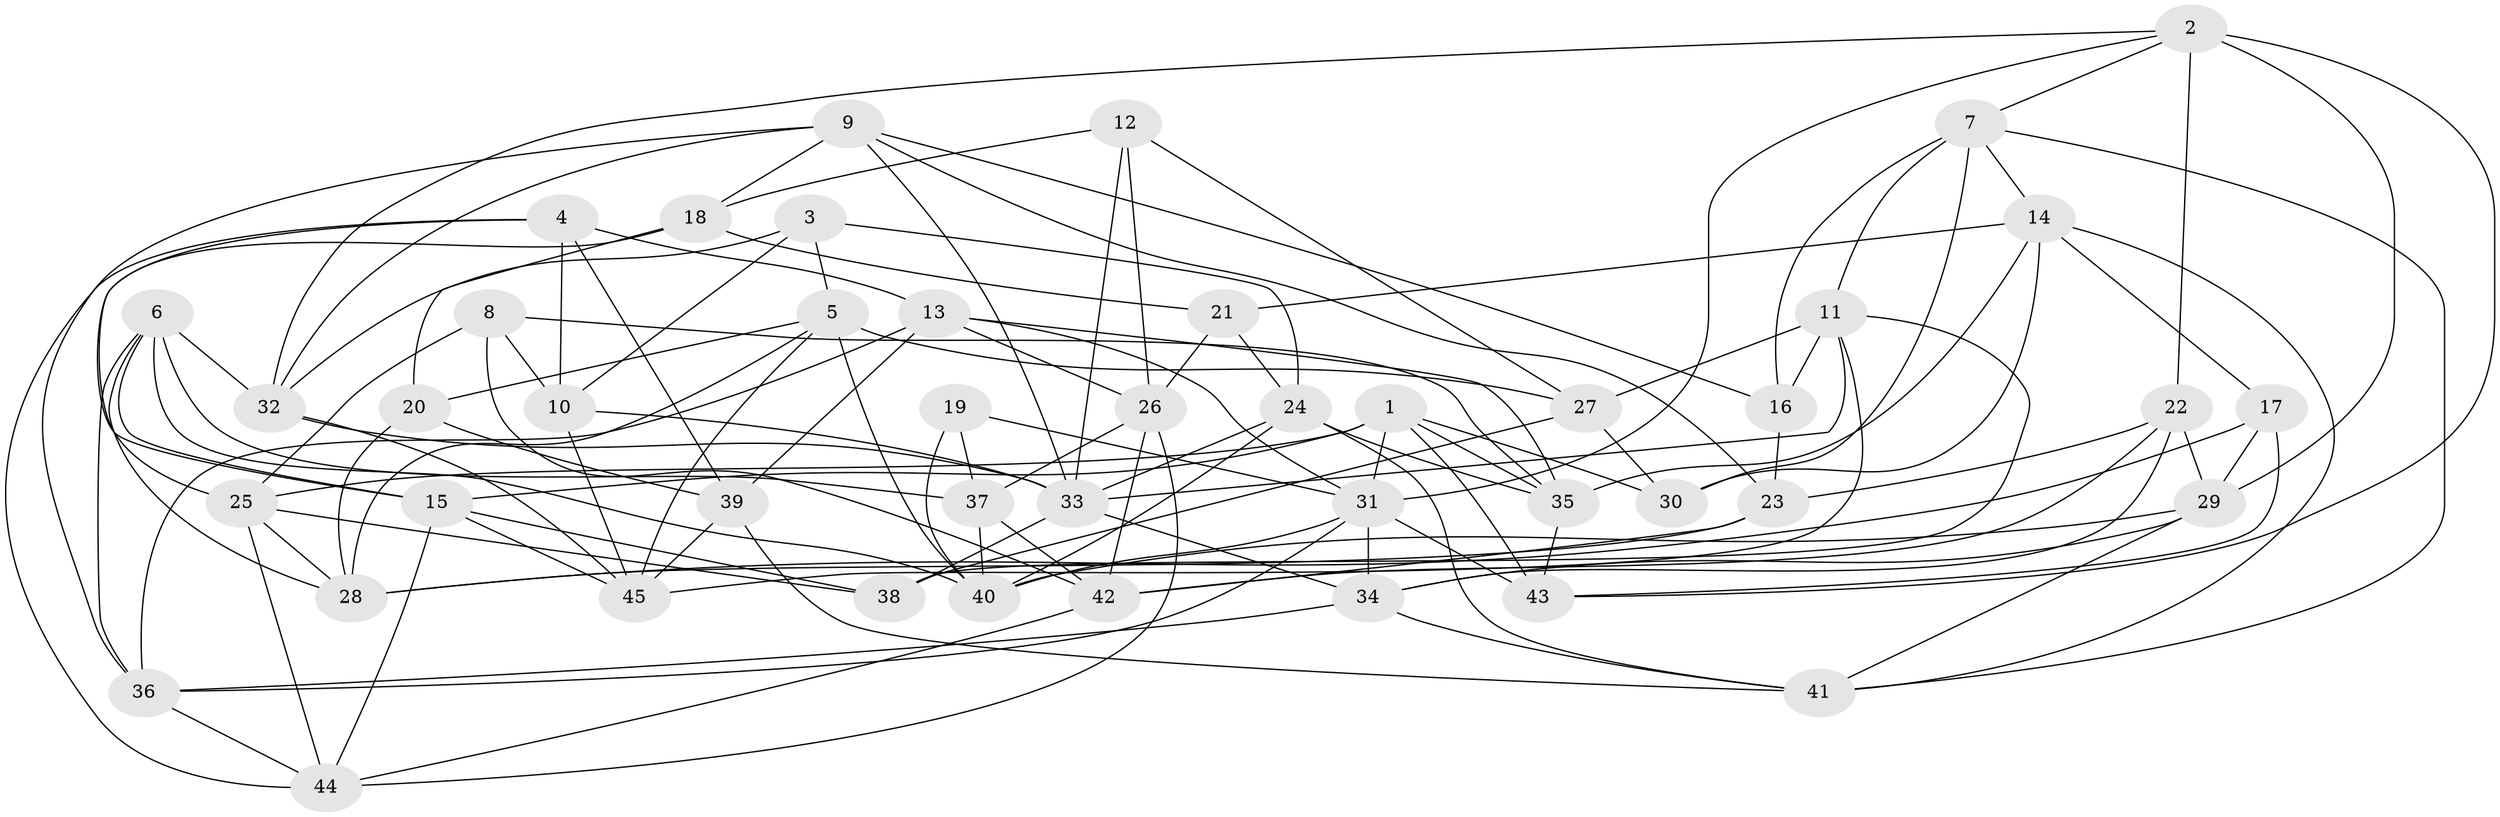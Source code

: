 // original degree distribution, {4: 1.0}
// Generated by graph-tools (version 1.1) at 2025/02/03/09/25 03:02:56]
// undirected, 45 vertices, 123 edges
graph export_dot {
graph [start="1"]
  node [color=gray90,style=filled];
  1;
  2;
  3;
  4;
  5;
  6;
  7;
  8;
  9;
  10;
  11;
  12;
  13;
  14;
  15;
  16;
  17;
  18;
  19;
  20;
  21;
  22;
  23;
  24;
  25;
  26;
  27;
  28;
  29;
  30;
  31;
  32;
  33;
  34;
  35;
  36;
  37;
  38;
  39;
  40;
  41;
  42;
  43;
  44;
  45;
  1 -- 15 [weight=1.0];
  1 -- 25 [weight=1.0];
  1 -- 30 [weight=1.0];
  1 -- 31 [weight=1.0];
  1 -- 35 [weight=1.0];
  1 -- 43 [weight=1.0];
  2 -- 7 [weight=1.0];
  2 -- 22 [weight=1.0];
  2 -- 29 [weight=1.0];
  2 -- 31 [weight=1.0];
  2 -- 32 [weight=1.0];
  2 -- 43 [weight=1.0];
  3 -- 5 [weight=1.0];
  3 -- 10 [weight=1.0];
  3 -- 24 [weight=1.0];
  3 -- 32 [weight=1.0];
  4 -- 10 [weight=2.0];
  4 -- 13 [weight=1.0];
  4 -- 15 [weight=1.0];
  4 -- 39 [weight=1.0];
  4 -- 44 [weight=1.0];
  5 -- 20 [weight=1.0];
  5 -- 27 [weight=1.0];
  5 -- 28 [weight=1.0];
  5 -- 40 [weight=1.0];
  5 -- 45 [weight=1.0];
  6 -- 15 [weight=1.0];
  6 -- 28 [weight=1.0];
  6 -- 32 [weight=1.0];
  6 -- 36 [weight=1.0];
  6 -- 37 [weight=1.0];
  6 -- 40 [weight=1.0];
  7 -- 11 [weight=1.0];
  7 -- 14 [weight=1.0];
  7 -- 16 [weight=1.0];
  7 -- 30 [weight=1.0];
  7 -- 41 [weight=1.0];
  8 -- 10 [weight=1.0];
  8 -- 25 [weight=1.0];
  8 -- 35 [weight=1.0];
  8 -- 42 [weight=1.0];
  9 -- 16 [weight=1.0];
  9 -- 18 [weight=1.0];
  9 -- 23 [weight=1.0];
  9 -- 32 [weight=1.0];
  9 -- 33 [weight=1.0];
  9 -- 36 [weight=1.0];
  10 -- 33 [weight=1.0];
  10 -- 45 [weight=1.0];
  11 -- 16 [weight=1.0];
  11 -- 27 [weight=1.0];
  11 -- 33 [weight=1.0];
  11 -- 38 [weight=1.0];
  11 -- 45 [weight=1.0];
  12 -- 18 [weight=1.0];
  12 -- 26 [weight=1.0];
  12 -- 27 [weight=1.0];
  12 -- 33 [weight=1.0];
  13 -- 26 [weight=1.0];
  13 -- 31 [weight=1.0];
  13 -- 35 [weight=1.0];
  13 -- 36 [weight=1.0];
  13 -- 39 [weight=1.0];
  14 -- 17 [weight=1.0];
  14 -- 21 [weight=1.0];
  14 -- 30 [weight=1.0];
  14 -- 35 [weight=1.0];
  14 -- 41 [weight=1.0];
  15 -- 38 [weight=1.0];
  15 -- 44 [weight=1.0];
  15 -- 45 [weight=1.0];
  16 -- 23 [weight=1.0];
  17 -- 28 [weight=1.0];
  17 -- 29 [weight=1.0];
  17 -- 43 [weight=1.0];
  18 -- 20 [weight=2.0];
  18 -- 21 [weight=1.0];
  18 -- 25 [weight=1.0];
  19 -- 31 [weight=2.0];
  19 -- 37 [weight=2.0];
  19 -- 40 [weight=2.0];
  20 -- 28 [weight=1.0];
  20 -- 39 [weight=2.0];
  21 -- 24 [weight=1.0];
  21 -- 26 [weight=1.0];
  22 -- 23 [weight=2.0];
  22 -- 29 [weight=1.0];
  22 -- 34 [weight=1.0];
  22 -- 42 [weight=1.0];
  23 -- 28 [weight=1.0];
  23 -- 42 [weight=1.0];
  24 -- 33 [weight=1.0];
  24 -- 35 [weight=1.0];
  24 -- 40 [weight=1.0];
  24 -- 41 [weight=1.0];
  25 -- 28 [weight=1.0];
  25 -- 38 [weight=1.0];
  25 -- 44 [weight=1.0];
  26 -- 37 [weight=1.0];
  26 -- 42 [weight=1.0];
  26 -- 44 [weight=1.0];
  27 -- 30 [weight=1.0];
  27 -- 38 [weight=2.0];
  29 -- 34 [weight=1.0];
  29 -- 40 [weight=1.0];
  29 -- 41 [weight=1.0];
  31 -- 34 [weight=1.0];
  31 -- 36 [weight=1.0];
  31 -- 40 [weight=1.0];
  31 -- 43 [weight=2.0];
  32 -- 33 [weight=1.0];
  32 -- 45 [weight=1.0];
  33 -- 34 [weight=1.0];
  33 -- 38 [weight=1.0];
  34 -- 36 [weight=1.0];
  34 -- 41 [weight=1.0];
  35 -- 43 [weight=1.0];
  36 -- 44 [weight=1.0];
  37 -- 40 [weight=1.0];
  37 -- 42 [weight=1.0];
  39 -- 41 [weight=1.0];
  39 -- 45 [weight=1.0];
  42 -- 44 [weight=1.0];
}
